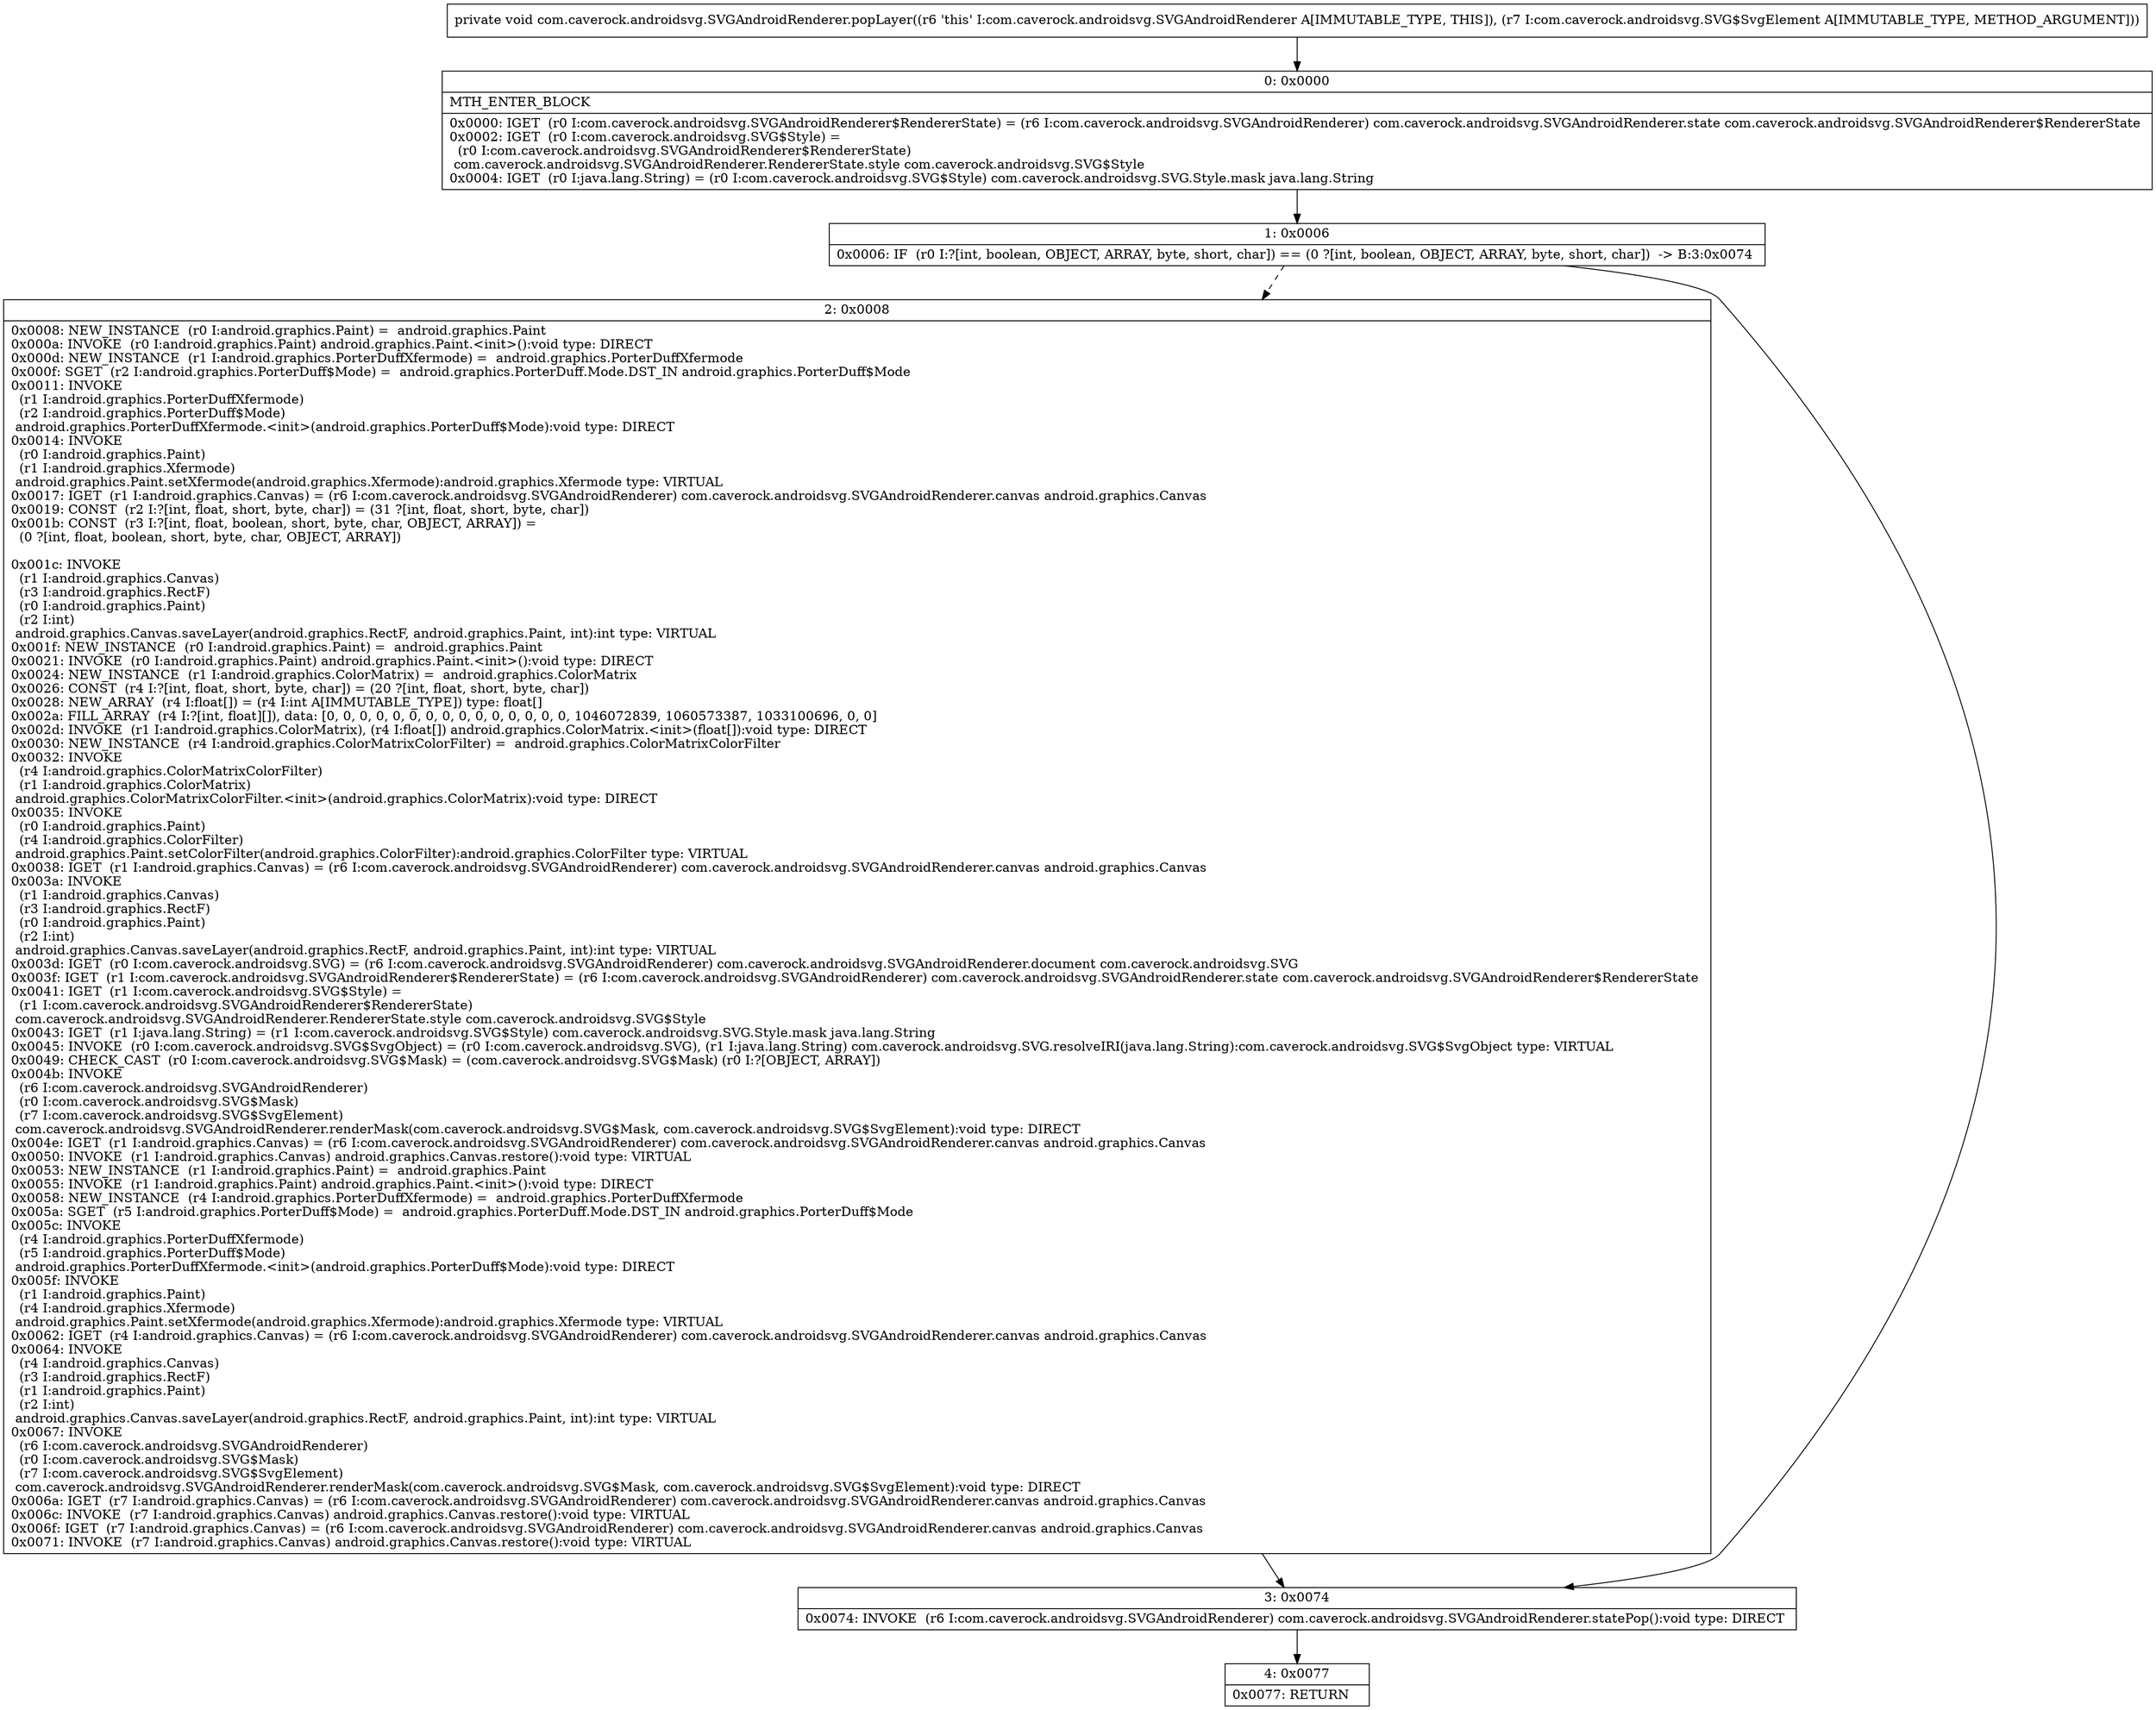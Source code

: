 digraph "CFG forcom.caverock.androidsvg.SVGAndroidRenderer.popLayer(Lcom\/caverock\/androidsvg\/SVG$SvgElement;)V" {
Node_0 [shape=record,label="{0\:\ 0x0000|MTH_ENTER_BLOCK\l|0x0000: IGET  (r0 I:com.caverock.androidsvg.SVGAndroidRenderer$RendererState) = (r6 I:com.caverock.androidsvg.SVGAndroidRenderer) com.caverock.androidsvg.SVGAndroidRenderer.state com.caverock.androidsvg.SVGAndroidRenderer$RendererState \l0x0002: IGET  (r0 I:com.caverock.androidsvg.SVG$Style) = \l  (r0 I:com.caverock.androidsvg.SVGAndroidRenderer$RendererState)\l com.caverock.androidsvg.SVGAndroidRenderer.RendererState.style com.caverock.androidsvg.SVG$Style \l0x0004: IGET  (r0 I:java.lang.String) = (r0 I:com.caverock.androidsvg.SVG$Style) com.caverock.androidsvg.SVG.Style.mask java.lang.String \l}"];
Node_1 [shape=record,label="{1\:\ 0x0006|0x0006: IF  (r0 I:?[int, boolean, OBJECT, ARRAY, byte, short, char]) == (0 ?[int, boolean, OBJECT, ARRAY, byte, short, char])  \-\> B:3:0x0074 \l}"];
Node_2 [shape=record,label="{2\:\ 0x0008|0x0008: NEW_INSTANCE  (r0 I:android.graphics.Paint) =  android.graphics.Paint \l0x000a: INVOKE  (r0 I:android.graphics.Paint) android.graphics.Paint.\<init\>():void type: DIRECT \l0x000d: NEW_INSTANCE  (r1 I:android.graphics.PorterDuffXfermode) =  android.graphics.PorterDuffXfermode \l0x000f: SGET  (r2 I:android.graphics.PorterDuff$Mode) =  android.graphics.PorterDuff.Mode.DST_IN android.graphics.PorterDuff$Mode \l0x0011: INVOKE  \l  (r1 I:android.graphics.PorterDuffXfermode)\l  (r2 I:android.graphics.PorterDuff$Mode)\l android.graphics.PorterDuffXfermode.\<init\>(android.graphics.PorterDuff$Mode):void type: DIRECT \l0x0014: INVOKE  \l  (r0 I:android.graphics.Paint)\l  (r1 I:android.graphics.Xfermode)\l android.graphics.Paint.setXfermode(android.graphics.Xfermode):android.graphics.Xfermode type: VIRTUAL \l0x0017: IGET  (r1 I:android.graphics.Canvas) = (r6 I:com.caverock.androidsvg.SVGAndroidRenderer) com.caverock.androidsvg.SVGAndroidRenderer.canvas android.graphics.Canvas \l0x0019: CONST  (r2 I:?[int, float, short, byte, char]) = (31 ?[int, float, short, byte, char]) \l0x001b: CONST  (r3 I:?[int, float, boolean, short, byte, char, OBJECT, ARRAY]) = \l  (0 ?[int, float, boolean, short, byte, char, OBJECT, ARRAY])\l \l0x001c: INVOKE  \l  (r1 I:android.graphics.Canvas)\l  (r3 I:android.graphics.RectF)\l  (r0 I:android.graphics.Paint)\l  (r2 I:int)\l android.graphics.Canvas.saveLayer(android.graphics.RectF, android.graphics.Paint, int):int type: VIRTUAL \l0x001f: NEW_INSTANCE  (r0 I:android.graphics.Paint) =  android.graphics.Paint \l0x0021: INVOKE  (r0 I:android.graphics.Paint) android.graphics.Paint.\<init\>():void type: DIRECT \l0x0024: NEW_INSTANCE  (r1 I:android.graphics.ColorMatrix) =  android.graphics.ColorMatrix \l0x0026: CONST  (r4 I:?[int, float, short, byte, char]) = (20 ?[int, float, short, byte, char]) \l0x0028: NEW_ARRAY  (r4 I:float[]) = (r4 I:int A[IMMUTABLE_TYPE]) type: float[] \l0x002a: FILL_ARRAY  (r4 I:?[int, float][]), data: [0, 0, 0, 0, 0, 0, 0, 0, 0, 0, 0, 0, 0, 0, 0, 1046072839, 1060573387, 1033100696, 0, 0] \l0x002d: INVOKE  (r1 I:android.graphics.ColorMatrix), (r4 I:float[]) android.graphics.ColorMatrix.\<init\>(float[]):void type: DIRECT \l0x0030: NEW_INSTANCE  (r4 I:android.graphics.ColorMatrixColorFilter) =  android.graphics.ColorMatrixColorFilter \l0x0032: INVOKE  \l  (r4 I:android.graphics.ColorMatrixColorFilter)\l  (r1 I:android.graphics.ColorMatrix)\l android.graphics.ColorMatrixColorFilter.\<init\>(android.graphics.ColorMatrix):void type: DIRECT \l0x0035: INVOKE  \l  (r0 I:android.graphics.Paint)\l  (r4 I:android.graphics.ColorFilter)\l android.graphics.Paint.setColorFilter(android.graphics.ColorFilter):android.graphics.ColorFilter type: VIRTUAL \l0x0038: IGET  (r1 I:android.graphics.Canvas) = (r6 I:com.caverock.androidsvg.SVGAndroidRenderer) com.caverock.androidsvg.SVGAndroidRenderer.canvas android.graphics.Canvas \l0x003a: INVOKE  \l  (r1 I:android.graphics.Canvas)\l  (r3 I:android.graphics.RectF)\l  (r0 I:android.graphics.Paint)\l  (r2 I:int)\l android.graphics.Canvas.saveLayer(android.graphics.RectF, android.graphics.Paint, int):int type: VIRTUAL \l0x003d: IGET  (r0 I:com.caverock.androidsvg.SVG) = (r6 I:com.caverock.androidsvg.SVGAndroidRenderer) com.caverock.androidsvg.SVGAndroidRenderer.document com.caverock.androidsvg.SVG \l0x003f: IGET  (r1 I:com.caverock.androidsvg.SVGAndroidRenderer$RendererState) = (r6 I:com.caverock.androidsvg.SVGAndroidRenderer) com.caverock.androidsvg.SVGAndroidRenderer.state com.caverock.androidsvg.SVGAndroidRenderer$RendererState \l0x0041: IGET  (r1 I:com.caverock.androidsvg.SVG$Style) = \l  (r1 I:com.caverock.androidsvg.SVGAndroidRenderer$RendererState)\l com.caverock.androidsvg.SVGAndroidRenderer.RendererState.style com.caverock.androidsvg.SVG$Style \l0x0043: IGET  (r1 I:java.lang.String) = (r1 I:com.caverock.androidsvg.SVG$Style) com.caverock.androidsvg.SVG.Style.mask java.lang.String \l0x0045: INVOKE  (r0 I:com.caverock.androidsvg.SVG$SvgObject) = (r0 I:com.caverock.androidsvg.SVG), (r1 I:java.lang.String) com.caverock.androidsvg.SVG.resolveIRI(java.lang.String):com.caverock.androidsvg.SVG$SvgObject type: VIRTUAL \l0x0049: CHECK_CAST  (r0 I:com.caverock.androidsvg.SVG$Mask) = (com.caverock.androidsvg.SVG$Mask) (r0 I:?[OBJECT, ARRAY]) \l0x004b: INVOKE  \l  (r6 I:com.caverock.androidsvg.SVGAndroidRenderer)\l  (r0 I:com.caverock.androidsvg.SVG$Mask)\l  (r7 I:com.caverock.androidsvg.SVG$SvgElement)\l com.caverock.androidsvg.SVGAndroidRenderer.renderMask(com.caverock.androidsvg.SVG$Mask, com.caverock.androidsvg.SVG$SvgElement):void type: DIRECT \l0x004e: IGET  (r1 I:android.graphics.Canvas) = (r6 I:com.caverock.androidsvg.SVGAndroidRenderer) com.caverock.androidsvg.SVGAndroidRenderer.canvas android.graphics.Canvas \l0x0050: INVOKE  (r1 I:android.graphics.Canvas) android.graphics.Canvas.restore():void type: VIRTUAL \l0x0053: NEW_INSTANCE  (r1 I:android.graphics.Paint) =  android.graphics.Paint \l0x0055: INVOKE  (r1 I:android.graphics.Paint) android.graphics.Paint.\<init\>():void type: DIRECT \l0x0058: NEW_INSTANCE  (r4 I:android.graphics.PorterDuffXfermode) =  android.graphics.PorterDuffXfermode \l0x005a: SGET  (r5 I:android.graphics.PorterDuff$Mode) =  android.graphics.PorterDuff.Mode.DST_IN android.graphics.PorterDuff$Mode \l0x005c: INVOKE  \l  (r4 I:android.graphics.PorterDuffXfermode)\l  (r5 I:android.graphics.PorterDuff$Mode)\l android.graphics.PorterDuffXfermode.\<init\>(android.graphics.PorterDuff$Mode):void type: DIRECT \l0x005f: INVOKE  \l  (r1 I:android.graphics.Paint)\l  (r4 I:android.graphics.Xfermode)\l android.graphics.Paint.setXfermode(android.graphics.Xfermode):android.graphics.Xfermode type: VIRTUAL \l0x0062: IGET  (r4 I:android.graphics.Canvas) = (r6 I:com.caverock.androidsvg.SVGAndroidRenderer) com.caverock.androidsvg.SVGAndroidRenderer.canvas android.graphics.Canvas \l0x0064: INVOKE  \l  (r4 I:android.graphics.Canvas)\l  (r3 I:android.graphics.RectF)\l  (r1 I:android.graphics.Paint)\l  (r2 I:int)\l android.graphics.Canvas.saveLayer(android.graphics.RectF, android.graphics.Paint, int):int type: VIRTUAL \l0x0067: INVOKE  \l  (r6 I:com.caverock.androidsvg.SVGAndroidRenderer)\l  (r0 I:com.caverock.androidsvg.SVG$Mask)\l  (r7 I:com.caverock.androidsvg.SVG$SvgElement)\l com.caverock.androidsvg.SVGAndroidRenderer.renderMask(com.caverock.androidsvg.SVG$Mask, com.caverock.androidsvg.SVG$SvgElement):void type: DIRECT \l0x006a: IGET  (r7 I:android.graphics.Canvas) = (r6 I:com.caverock.androidsvg.SVGAndroidRenderer) com.caverock.androidsvg.SVGAndroidRenderer.canvas android.graphics.Canvas \l0x006c: INVOKE  (r7 I:android.graphics.Canvas) android.graphics.Canvas.restore():void type: VIRTUAL \l0x006f: IGET  (r7 I:android.graphics.Canvas) = (r6 I:com.caverock.androidsvg.SVGAndroidRenderer) com.caverock.androidsvg.SVGAndroidRenderer.canvas android.graphics.Canvas \l0x0071: INVOKE  (r7 I:android.graphics.Canvas) android.graphics.Canvas.restore():void type: VIRTUAL \l}"];
Node_3 [shape=record,label="{3\:\ 0x0074|0x0074: INVOKE  (r6 I:com.caverock.androidsvg.SVGAndroidRenderer) com.caverock.androidsvg.SVGAndroidRenderer.statePop():void type: DIRECT \l}"];
Node_4 [shape=record,label="{4\:\ 0x0077|0x0077: RETURN   \l}"];
MethodNode[shape=record,label="{private void com.caverock.androidsvg.SVGAndroidRenderer.popLayer((r6 'this' I:com.caverock.androidsvg.SVGAndroidRenderer A[IMMUTABLE_TYPE, THIS]), (r7 I:com.caverock.androidsvg.SVG$SvgElement A[IMMUTABLE_TYPE, METHOD_ARGUMENT])) }"];
MethodNode -> Node_0;
Node_0 -> Node_1;
Node_1 -> Node_2[style=dashed];
Node_1 -> Node_3;
Node_2 -> Node_3;
Node_3 -> Node_4;
}

